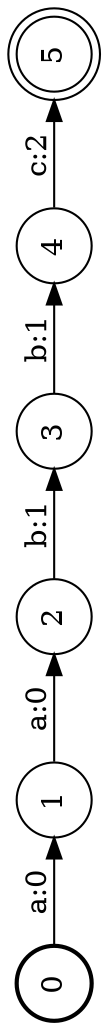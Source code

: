 digraph FST {
rankdir = LR;
size = "8.5,11";
label = "";
center = 1;
orientation = Landscape;
ranksep = "0.4";
nodesep = "0.25";
0 [label = "0", shape = circle, style = bold, fontsize = 14]
	0 -> 1 [label = "a:0", fontsize = 14];
1 [label = "1", shape = circle, style = solid, fontsize = 14]
	1 -> 2 [label = "a:0", fontsize = 14];
2 [label = "2", shape = circle, style = solid, fontsize = 14]
	2 -> 3 [label = "b:1", fontsize = 14];
3 [label = "3", shape = circle, style = solid, fontsize = 14]
	3 -> 4 [label = "b:1", fontsize = 14];
4 [label = "4", shape = circle, style = solid, fontsize = 14]
	4 -> 5 [label = "c:2", fontsize = 14];
5 [label = "5", shape = doublecircle, style = solid, fontsize = 14]
}
